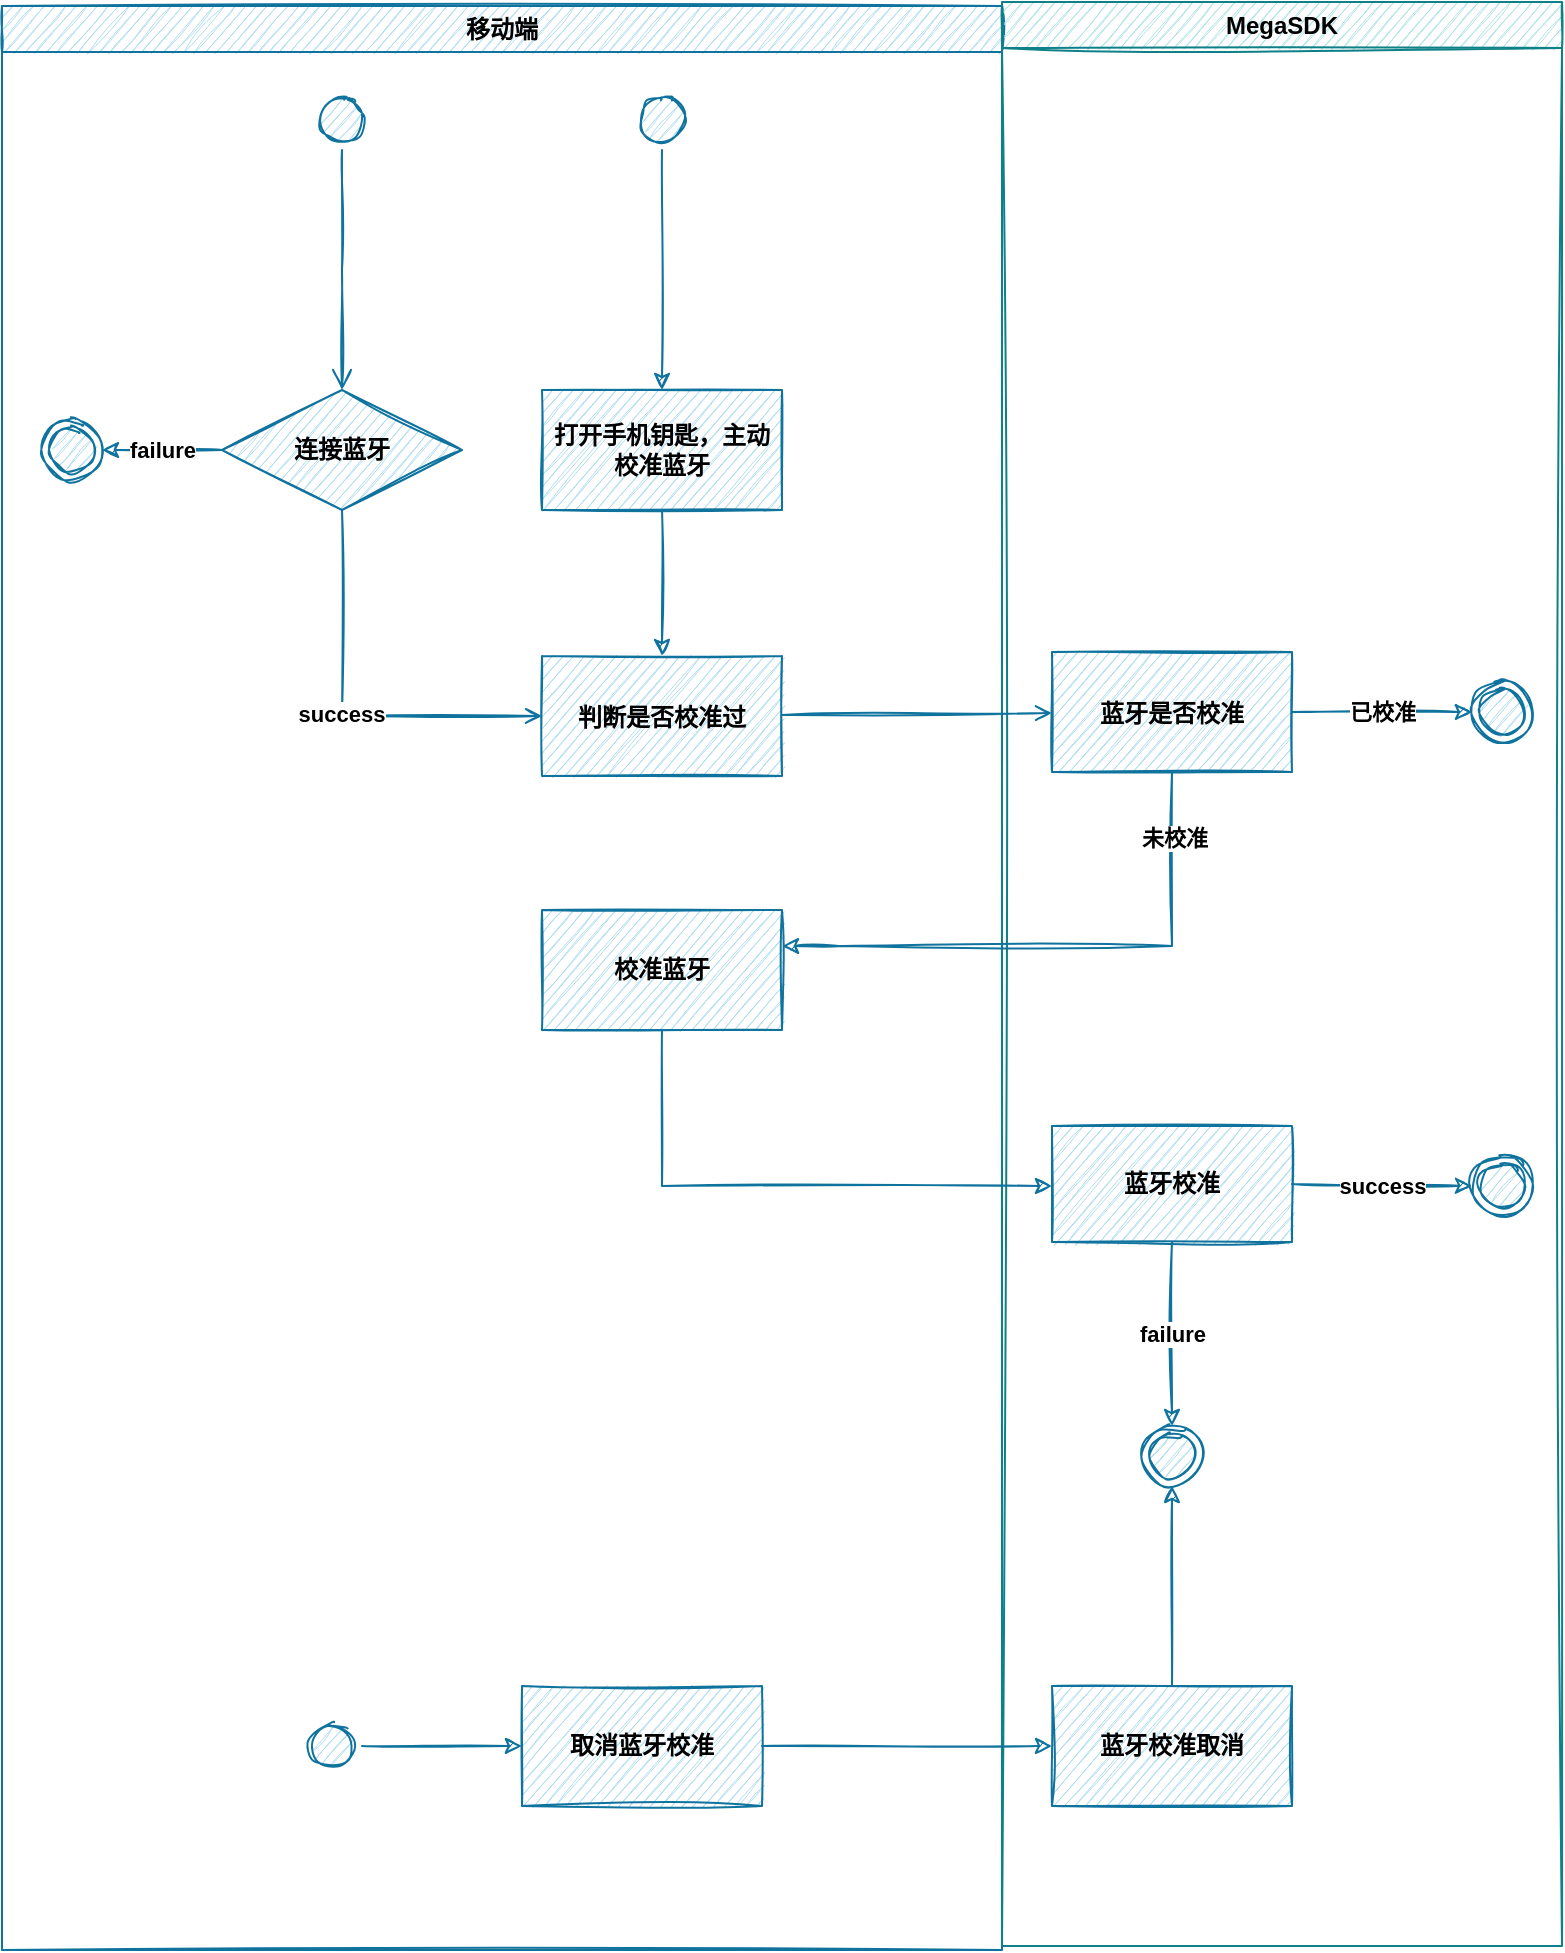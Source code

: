 <mxfile version="14.1.1" type="github">
  <diagram id="mKj14x2aoJo5Nkw21co6" name="第 1 页">
    <mxGraphModel dx="946" dy="541" grid="1" gridSize="10" guides="1" tooltips="1" connect="1" arrows="1" fold="1" page="1" pageScale="1" pageWidth="827" pageHeight="1169" math="0" shadow="0">
      <root>
        <mxCell id="0" />
        <mxCell id="1" parent="0" />
        <mxCell id="CEI2HOjb4sr5BH5UjKjR-1" value="移动端" style="swimlane;whiteSpace=wrap;fontStyle=1;fillColor=#b1ddf0;strokeColor=#10739e;sketch=1;" vertex="1" parent="1">
          <mxGeometry x="110" y="130" width="500" height="972" as="geometry" />
        </mxCell>
        <mxCell id="CEI2HOjb4sr5BH5UjKjR-2" value="" style="ellipse;shape=startState;fillColor=#b1ddf0;strokeColor=#10739e;fontStyle=1;sketch=1;" vertex="1" parent="CEI2HOjb4sr5BH5UjKjR-1">
          <mxGeometry x="155" y="42" width="30" height="30" as="geometry" />
        </mxCell>
        <mxCell id="CEI2HOjb4sr5BH5UjKjR-3" value="" style="edgeStyle=elbowEdgeStyle;elbow=horizontal;verticalAlign=bottom;endArrow=open;endSize=8;strokeColor=#10739e;endFill=1;rounded=0;entryX=0.5;entryY=0;entryDx=0;entryDy=0;fillColor=#b1ddf0;fontStyle=1;sketch=1;" edge="1" parent="CEI2HOjb4sr5BH5UjKjR-1" source="CEI2HOjb4sr5BH5UjKjR-2" target="CEI2HOjb4sr5BH5UjKjR-6">
          <mxGeometry x="100" y="40" as="geometry">
            <mxPoint x="115.5" y="132" as="targetPoint" />
          </mxGeometry>
        </mxCell>
        <mxCell id="CEI2HOjb4sr5BH5UjKjR-4" value="判断是否校准过" style="fontStyle=1;fillColor=#b1ddf0;strokeColor=#10739e;sketch=1;" vertex="1" parent="CEI2HOjb4sr5BH5UjKjR-1">
          <mxGeometry x="270" y="325" width="120" height="60" as="geometry" />
        </mxCell>
        <mxCell id="CEI2HOjb4sr5BH5UjKjR-5" value="success" style="endArrow=open;strokeColor=#10739e;endFill=1;rounded=0;exitX=0.5;exitY=1;exitDx=0;exitDy=0;fillColor=#b1ddf0;fontStyle=1;sketch=1;" edge="1" parent="CEI2HOjb4sr5BH5UjKjR-1" source="CEI2HOjb4sr5BH5UjKjR-6" target="CEI2HOjb4sr5BH5UjKjR-4">
          <mxGeometry relative="1" as="geometry">
            <mxPoint x="115" y="202" as="sourcePoint" />
            <Array as="points">
              <mxPoint x="170" y="355" />
            </Array>
          </mxGeometry>
        </mxCell>
        <mxCell id="CEI2HOjb4sr5BH5UjKjR-6" value="连接蓝牙" style="rhombus;whiteSpace=wrap;html=1;fontStyle=1;fillColor=#b1ddf0;strokeColor=#10739e;sketch=1;" vertex="1" parent="CEI2HOjb4sr5BH5UjKjR-1">
          <mxGeometry x="110" y="192" width="120" height="60" as="geometry" />
        </mxCell>
        <mxCell id="CEI2HOjb4sr5BH5UjKjR-7" value="" style="ellipse;shape=endState;fillColor=#b1ddf0;strokeColor=#10739e;fontStyle=1;sketch=1;" vertex="1" parent="CEI2HOjb4sr5BH5UjKjR-1">
          <mxGeometry x="20" y="207" width="30" height="30" as="geometry" />
        </mxCell>
        <mxCell id="CEI2HOjb4sr5BH5UjKjR-8" value="failure" style="edgeStyle=orthogonalEdgeStyle;rounded=0;orthogonalLoop=1;jettySize=auto;html=1;fillColor=#b1ddf0;strokeColor=#10739e;entryX=1;entryY=0.5;entryDx=0;entryDy=0;fontStyle=1;sketch=1;" edge="1" parent="CEI2HOjb4sr5BH5UjKjR-1" source="CEI2HOjb4sr5BH5UjKjR-6" target="CEI2HOjb4sr5BH5UjKjR-7">
          <mxGeometry relative="1" as="geometry">
            <mxPoint x="215.5" y="182" as="targetPoint" />
          </mxGeometry>
        </mxCell>
        <mxCell id="CEI2HOjb4sr5BH5UjKjR-29" value="校准蓝牙" style="whiteSpace=wrap;html=1;fontStyle=1;fillColor=#b1ddf0;strokeColor=#10739e;sketch=1;" vertex="1" parent="CEI2HOjb4sr5BH5UjKjR-1">
          <mxGeometry x="270" y="452" width="120" height="60" as="geometry" />
        </mxCell>
        <mxCell id="CEI2HOjb4sr5BH5UjKjR-52" style="edgeStyle=orthogonalEdgeStyle;rounded=0;orthogonalLoop=1;jettySize=auto;html=1;exitX=0.5;exitY=1;exitDx=0;exitDy=0;entryX=0.5;entryY=0;entryDx=0;entryDy=0;fontStyle=1;fillColor=#b1ddf0;strokeColor=#10739e;sketch=1;" edge="1" parent="CEI2HOjb4sr5BH5UjKjR-1" source="CEI2HOjb4sr5BH5UjKjR-48" target="CEI2HOjb4sr5BH5UjKjR-4">
          <mxGeometry relative="1" as="geometry" />
        </mxCell>
        <mxCell id="CEI2HOjb4sr5BH5UjKjR-48" value="打开手机钥匙，主动校准蓝牙" style="whiteSpace=wrap;html=1;fontStyle=1;fillColor=#b1ddf0;strokeColor=#10739e;sketch=1;" vertex="1" parent="CEI2HOjb4sr5BH5UjKjR-1">
          <mxGeometry x="270" y="192" width="120" height="60" as="geometry" />
        </mxCell>
        <mxCell id="CEI2HOjb4sr5BH5UjKjR-51" style="edgeStyle=orthogonalEdgeStyle;rounded=0;orthogonalLoop=1;jettySize=auto;html=1;exitX=0.5;exitY=1;exitDx=0;exitDy=0;entryX=0.5;entryY=0;entryDx=0;entryDy=0;fontStyle=1;fillColor=#b1ddf0;strokeColor=#10739e;sketch=1;" edge="1" parent="CEI2HOjb4sr5BH5UjKjR-1" source="CEI2HOjb4sr5BH5UjKjR-50" target="CEI2HOjb4sr5BH5UjKjR-48">
          <mxGeometry relative="1" as="geometry" />
        </mxCell>
        <mxCell id="CEI2HOjb4sr5BH5UjKjR-50" value="" style="ellipse;shape=startState;fillColor=#b1ddf0;strokeColor=#10739e;fontStyle=1;sketch=1;" vertex="1" parent="CEI2HOjb4sr5BH5UjKjR-1">
          <mxGeometry x="315" y="42" width="30" height="30" as="geometry" />
        </mxCell>
        <mxCell id="CEI2HOjb4sr5BH5UjKjR-64" style="edgeStyle=orthogonalEdgeStyle;rounded=0;sketch=1;orthogonalLoop=1;jettySize=auto;html=1;exitX=1;exitY=0.5;exitDx=0;exitDy=0;entryX=0;entryY=0.5;entryDx=0;entryDy=0;strokeColor=#10739e;fillColor=#b1ddf0;" edge="1" parent="CEI2HOjb4sr5BH5UjKjR-1" source="CEI2HOjb4sr5BH5UjKjR-57" target="CEI2HOjb4sr5BH5UjKjR-58">
          <mxGeometry relative="1" as="geometry" />
        </mxCell>
        <mxCell id="CEI2HOjb4sr5BH5UjKjR-57" value="" style="ellipse;shape=startState;fillColor=#b1ddf0;strokeColor=#10739e;fontStyle=1;sketch=1;" vertex="1" parent="CEI2HOjb4sr5BH5UjKjR-1">
          <mxGeometry x="150" y="855" width="30" height="30" as="geometry" />
        </mxCell>
        <mxCell id="CEI2HOjb4sr5BH5UjKjR-58" value="取消蓝牙校准" style="whiteSpace=wrap;html=1;fontStyle=1;fillColor=#b1ddf0;strokeColor=#10739e;sketch=1;" vertex="1" parent="CEI2HOjb4sr5BH5UjKjR-1">
          <mxGeometry x="260" y="840" width="120" height="60" as="geometry" />
        </mxCell>
        <mxCell id="CEI2HOjb4sr5BH5UjKjR-9" value="MegaSDK" style="swimlane;whiteSpace=wrap;fontStyle=1;fillColor=#b0e3e6;strokeColor=#0e8088;sketch=1;" vertex="1" parent="1">
          <mxGeometry x="610" y="128" width="280" height="972" as="geometry" />
        </mxCell>
        <mxCell id="CEI2HOjb4sr5BH5UjKjR-10" value="蓝牙是否校准" style="direction=west;fontStyle=1;fillColor=#b1ddf0;strokeColor=#10739e;sketch=1;" vertex="1" parent="CEI2HOjb4sr5BH5UjKjR-9">
          <mxGeometry x="25" y="325" width="120" height="60" as="geometry" />
        </mxCell>
        <mxCell id="CEI2HOjb4sr5BH5UjKjR-16" value="" style="ellipse;shape=endState;fillColor=#b1ddf0;strokeColor=#10739e;fontStyle=1;sketch=1;" vertex="1" parent="CEI2HOjb4sr5BH5UjKjR-9">
          <mxGeometry x="235" y="340" width="30" height="30" as="geometry" />
        </mxCell>
        <mxCell id="CEI2HOjb4sr5BH5UjKjR-24" value="" style="endArrow=classic;html=1;entryX=0;entryY=0.5;entryDx=0;entryDy=0;exitX=0;exitY=0.5;exitDx=0;exitDy=0;fontStyle=1;fillColor=#b1ddf0;strokeColor=#10739e;sketch=1;" edge="1" parent="CEI2HOjb4sr5BH5UjKjR-9" source="CEI2HOjb4sr5BH5UjKjR-10" target="CEI2HOjb4sr5BH5UjKjR-16">
          <mxGeometry width="50" height="50" relative="1" as="geometry">
            <mxPoint x="15" y="502" as="sourcePoint" />
            <mxPoint x="65" y="452" as="targetPoint" />
          </mxGeometry>
        </mxCell>
        <mxCell id="CEI2HOjb4sr5BH5UjKjR-25" value="已校准" style="edgeLabel;html=1;align=center;verticalAlign=middle;resizable=0;points=[];fontStyle=1" vertex="1" connectable="0" parent="CEI2HOjb4sr5BH5UjKjR-24">
          <mxGeometry x="-0.01" relative="1" as="geometry">
            <mxPoint as="offset" />
          </mxGeometry>
        </mxCell>
        <mxCell id="CEI2HOjb4sr5BH5UjKjR-32" value="蓝牙校准" style="whiteSpace=wrap;html=1;fontStyle=1;sketch=1;fillColor=#b1ddf0;strokeColor=#10739e;" vertex="1" parent="CEI2HOjb4sr5BH5UjKjR-9">
          <mxGeometry x="25" y="562" width="120" height="58" as="geometry" />
        </mxCell>
        <mxCell id="CEI2HOjb4sr5BH5UjKjR-34" value="" style="ellipse;shape=endState;fillColor=#b1ddf0;strokeColor=#10739e;fontStyle=1;sketch=1;" vertex="1" parent="CEI2HOjb4sr5BH5UjKjR-9">
          <mxGeometry x="235" y="577" width="30" height="30" as="geometry" />
        </mxCell>
        <mxCell id="CEI2HOjb4sr5BH5UjKjR-37" value="" style="endArrow=classic;html=1;exitX=1;exitY=0.5;exitDx=0;exitDy=0;fontStyle=1;fillColor=#b1ddf0;strokeColor=#10739e;sketch=1;" edge="1" parent="CEI2HOjb4sr5BH5UjKjR-9" source="CEI2HOjb4sr5BH5UjKjR-32">
          <mxGeometry width="50" height="50" relative="1" as="geometry">
            <mxPoint x="185" y="602" as="sourcePoint" />
            <mxPoint x="235" y="592" as="targetPoint" />
          </mxGeometry>
        </mxCell>
        <mxCell id="CEI2HOjb4sr5BH5UjKjR-38" value="success" style="edgeLabel;html=1;align=center;verticalAlign=middle;resizable=0;points=[];fontStyle=1" vertex="1" connectable="0" parent="CEI2HOjb4sr5BH5UjKjR-37">
          <mxGeometry x="-0.01" relative="1" as="geometry">
            <mxPoint as="offset" />
          </mxGeometry>
        </mxCell>
        <mxCell id="CEI2HOjb4sr5BH5UjKjR-40" value="" style="endArrow=classic;html=1;entryX=0.5;entryY=0;entryDx=0;entryDy=0;exitX=0.5;exitY=1;exitDx=0;exitDy=0;fontStyle=1;fillColor=#b1ddf0;strokeColor=#10739e;sketch=1;" edge="1" parent="CEI2HOjb4sr5BH5UjKjR-9" source="CEI2HOjb4sr5BH5UjKjR-32" target="CEI2HOjb4sr5BH5UjKjR-42">
          <mxGeometry width="50" height="50" relative="1" as="geometry">
            <mxPoint x="600" y="729.5" as="sourcePoint" />
            <mxPoint x="690" y="729.5" as="targetPoint" />
            <Array as="points" />
          </mxGeometry>
        </mxCell>
        <mxCell id="CEI2HOjb4sr5BH5UjKjR-41" value="failure" style="edgeLabel;html=1;align=center;verticalAlign=middle;resizable=0;points=[];fontStyle=1" vertex="1" connectable="0" parent="CEI2HOjb4sr5BH5UjKjR-40">
          <mxGeometry x="-0.01" relative="1" as="geometry">
            <mxPoint as="offset" />
          </mxGeometry>
        </mxCell>
        <mxCell id="CEI2HOjb4sr5BH5UjKjR-42" value="" style="ellipse;shape=endState;fillColor=#b1ddf0;strokeColor=#10739e;fontStyle=1;sketch=1;" vertex="1" parent="CEI2HOjb4sr5BH5UjKjR-9">
          <mxGeometry x="70" y="712" width="30" height="30" as="geometry" />
        </mxCell>
        <mxCell id="CEI2HOjb4sr5BH5UjKjR-63" style="edgeStyle=orthogonalEdgeStyle;rounded=0;sketch=1;orthogonalLoop=1;jettySize=auto;html=1;exitX=0.5;exitY=0;exitDx=0;exitDy=0;entryX=0.5;entryY=1;entryDx=0;entryDy=0;strokeColor=#10739e;fillColor=#b1ddf0;" edge="1" parent="CEI2HOjb4sr5BH5UjKjR-9" source="CEI2HOjb4sr5BH5UjKjR-61" target="CEI2HOjb4sr5BH5UjKjR-42">
          <mxGeometry relative="1" as="geometry" />
        </mxCell>
        <mxCell id="CEI2HOjb4sr5BH5UjKjR-61" value="蓝牙校准取消" style="whiteSpace=wrap;html=1;fontStyle=1;strokeColor=#10739e;fillColor=#b1ddf0;sketch=1;" vertex="1" parent="CEI2HOjb4sr5BH5UjKjR-9">
          <mxGeometry x="25" y="842" width="120" height="60" as="geometry" />
        </mxCell>
        <mxCell id="CEI2HOjb4sr5BH5UjKjR-13" value="" style="endArrow=open;strokeColor=#10739e;endFill=1;rounded=0;fillColor=#b1ddf0;fontStyle=1;sketch=1;" edge="1" parent="1" source="CEI2HOjb4sr5BH5UjKjR-4" target="CEI2HOjb4sr5BH5UjKjR-10">
          <mxGeometry relative="1" as="geometry" />
        </mxCell>
        <mxCell id="CEI2HOjb4sr5BH5UjKjR-30" value="" style="edgeStyle=orthogonalEdgeStyle;rounded=0;orthogonalLoop=1;jettySize=auto;html=1;fontStyle=1;fillColor=#b1ddf0;strokeColor=#10739e;sketch=1;" edge="1" parent="1" source="CEI2HOjb4sr5BH5UjKjR-10" target="CEI2HOjb4sr5BH5UjKjR-29">
          <mxGeometry relative="1" as="geometry">
            <Array as="points">
              <mxPoint x="530" y="600" />
              <mxPoint x="420" y="600" />
            </Array>
          </mxGeometry>
        </mxCell>
        <mxCell id="CEI2HOjb4sr5BH5UjKjR-31" value="未校准" style="edgeLabel;html=1;align=center;verticalAlign=middle;resizable=0;points=[];fontStyle=1" vertex="1" connectable="0" parent="CEI2HOjb4sr5BH5UjKjR-30">
          <mxGeometry x="-0.77" y="1" relative="1" as="geometry">
            <mxPoint as="offset" />
          </mxGeometry>
        </mxCell>
        <mxCell id="CEI2HOjb4sr5BH5UjKjR-33" value="" style="edgeStyle=orthogonalEdgeStyle;rounded=0;orthogonalLoop=1;jettySize=auto;html=1;fontStyle=1;sketch=1;fillColor=#b1ddf0;strokeColor=#10739e;" edge="1" parent="1" source="CEI2HOjb4sr5BH5UjKjR-29" target="CEI2HOjb4sr5BH5UjKjR-32">
          <mxGeometry relative="1" as="geometry">
            <Array as="points">
              <mxPoint x="440" y="720" />
            </Array>
          </mxGeometry>
        </mxCell>
        <mxCell id="CEI2HOjb4sr5BH5UjKjR-62" value="" style="edgeStyle=orthogonalEdgeStyle;rounded=0;sketch=1;orthogonalLoop=1;jettySize=auto;html=1;strokeColor=#10739e;fillColor=#b1ddf0;" edge="1" parent="1" source="CEI2HOjb4sr5BH5UjKjR-58" target="CEI2HOjb4sr5BH5UjKjR-61">
          <mxGeometry relative="1" as="geometry" />
        </mxCell>
      </root>
    </mxGraphModel>
  </diagram>
</mxfile>
